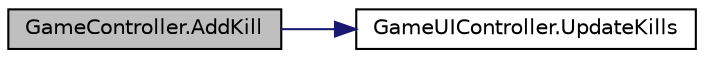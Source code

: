 digraph "GameController.AddKill"
{
 // INTERACTIVE_SVG=YES
 // LATEX_PDF_SIZE
  bgcolor="transparent";
  edge [fontname="Helvetica",fontsize="10",labelfontname="Helvetica",labelfontsize="10"];
  node [fontname="Helvetica",fontsize="10",shape=record];
  rankdir="LR";
  Node1 [label="GameController.AddKill",height=0.2,width=0.4,color="black", fillcolor="grey75", style="filled", fontcolor="black",tooltip="One of the players killed another."];
  Node1 -> Node2 [color="midnightblue",fontsize="10",style="solid",fontname="Helvetica"];
  Node2 [label="GameUIController.UpdateKills",height=0.2,width=0.4,color="black",URL="$class_game_u_i_controller.html#a7dec1b29a7eaf155c6538f46dc2be2bf",tooltip=" "];
}
